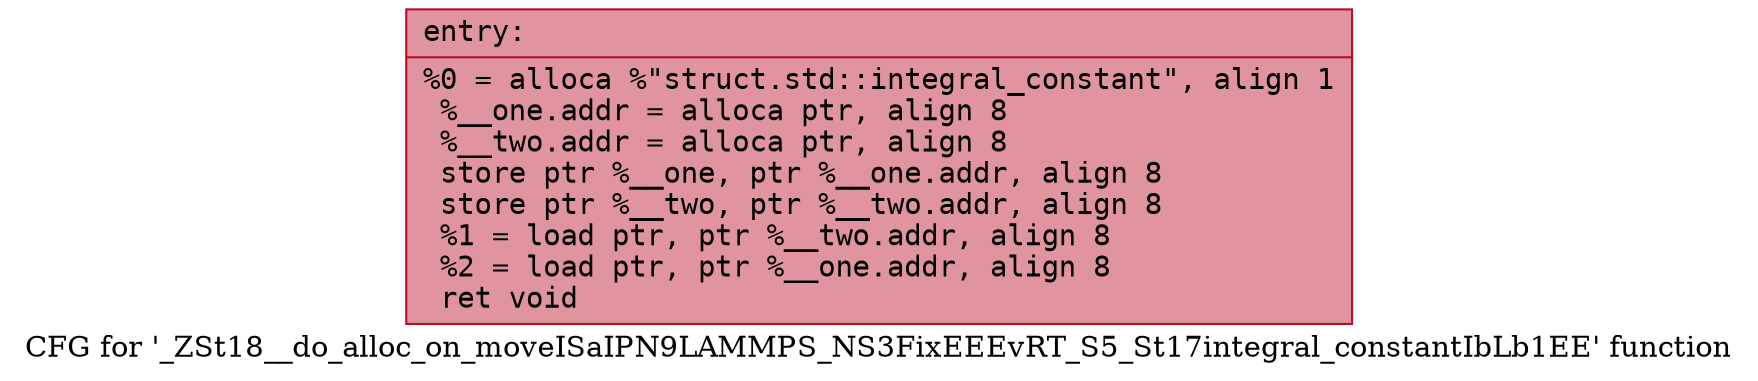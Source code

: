 digraph "CFG for '_ZSt18__do_alloc_on_moveISaIPN9LAMMPS_NS3FixEEEvRT_S5_St17integral_constantIbLb1EE' function" {
	label="CFG for '_ZSt18__do_alloc_on_moveISaIPN9LAMMPS_NS3FixEEEvRT_S5_St17integral_constantIbLb1EE' function";

	Node0x561f16535040 [shape=record,color="#b70d28ff", style=filled, fillcolor="#b70d2870" fontname="Courier",label="{entry:\l|  %0 = alloca %\"struct.std::integral_constant\", align 1\l  %__one.addr = alloca ptr, align 8\l  %__two.addr = alloca ptr, align 8\l  store ptr %__one, ptr %__one.addr, align 8\l  store ptr %__two, ptr %__two.addr, align 8\l  %1 = load ptr, ptr %__two.addr, align 8\l  %2 = load ptr, ptr %__one.addr, align 8\l  ret void\l}"];
}
